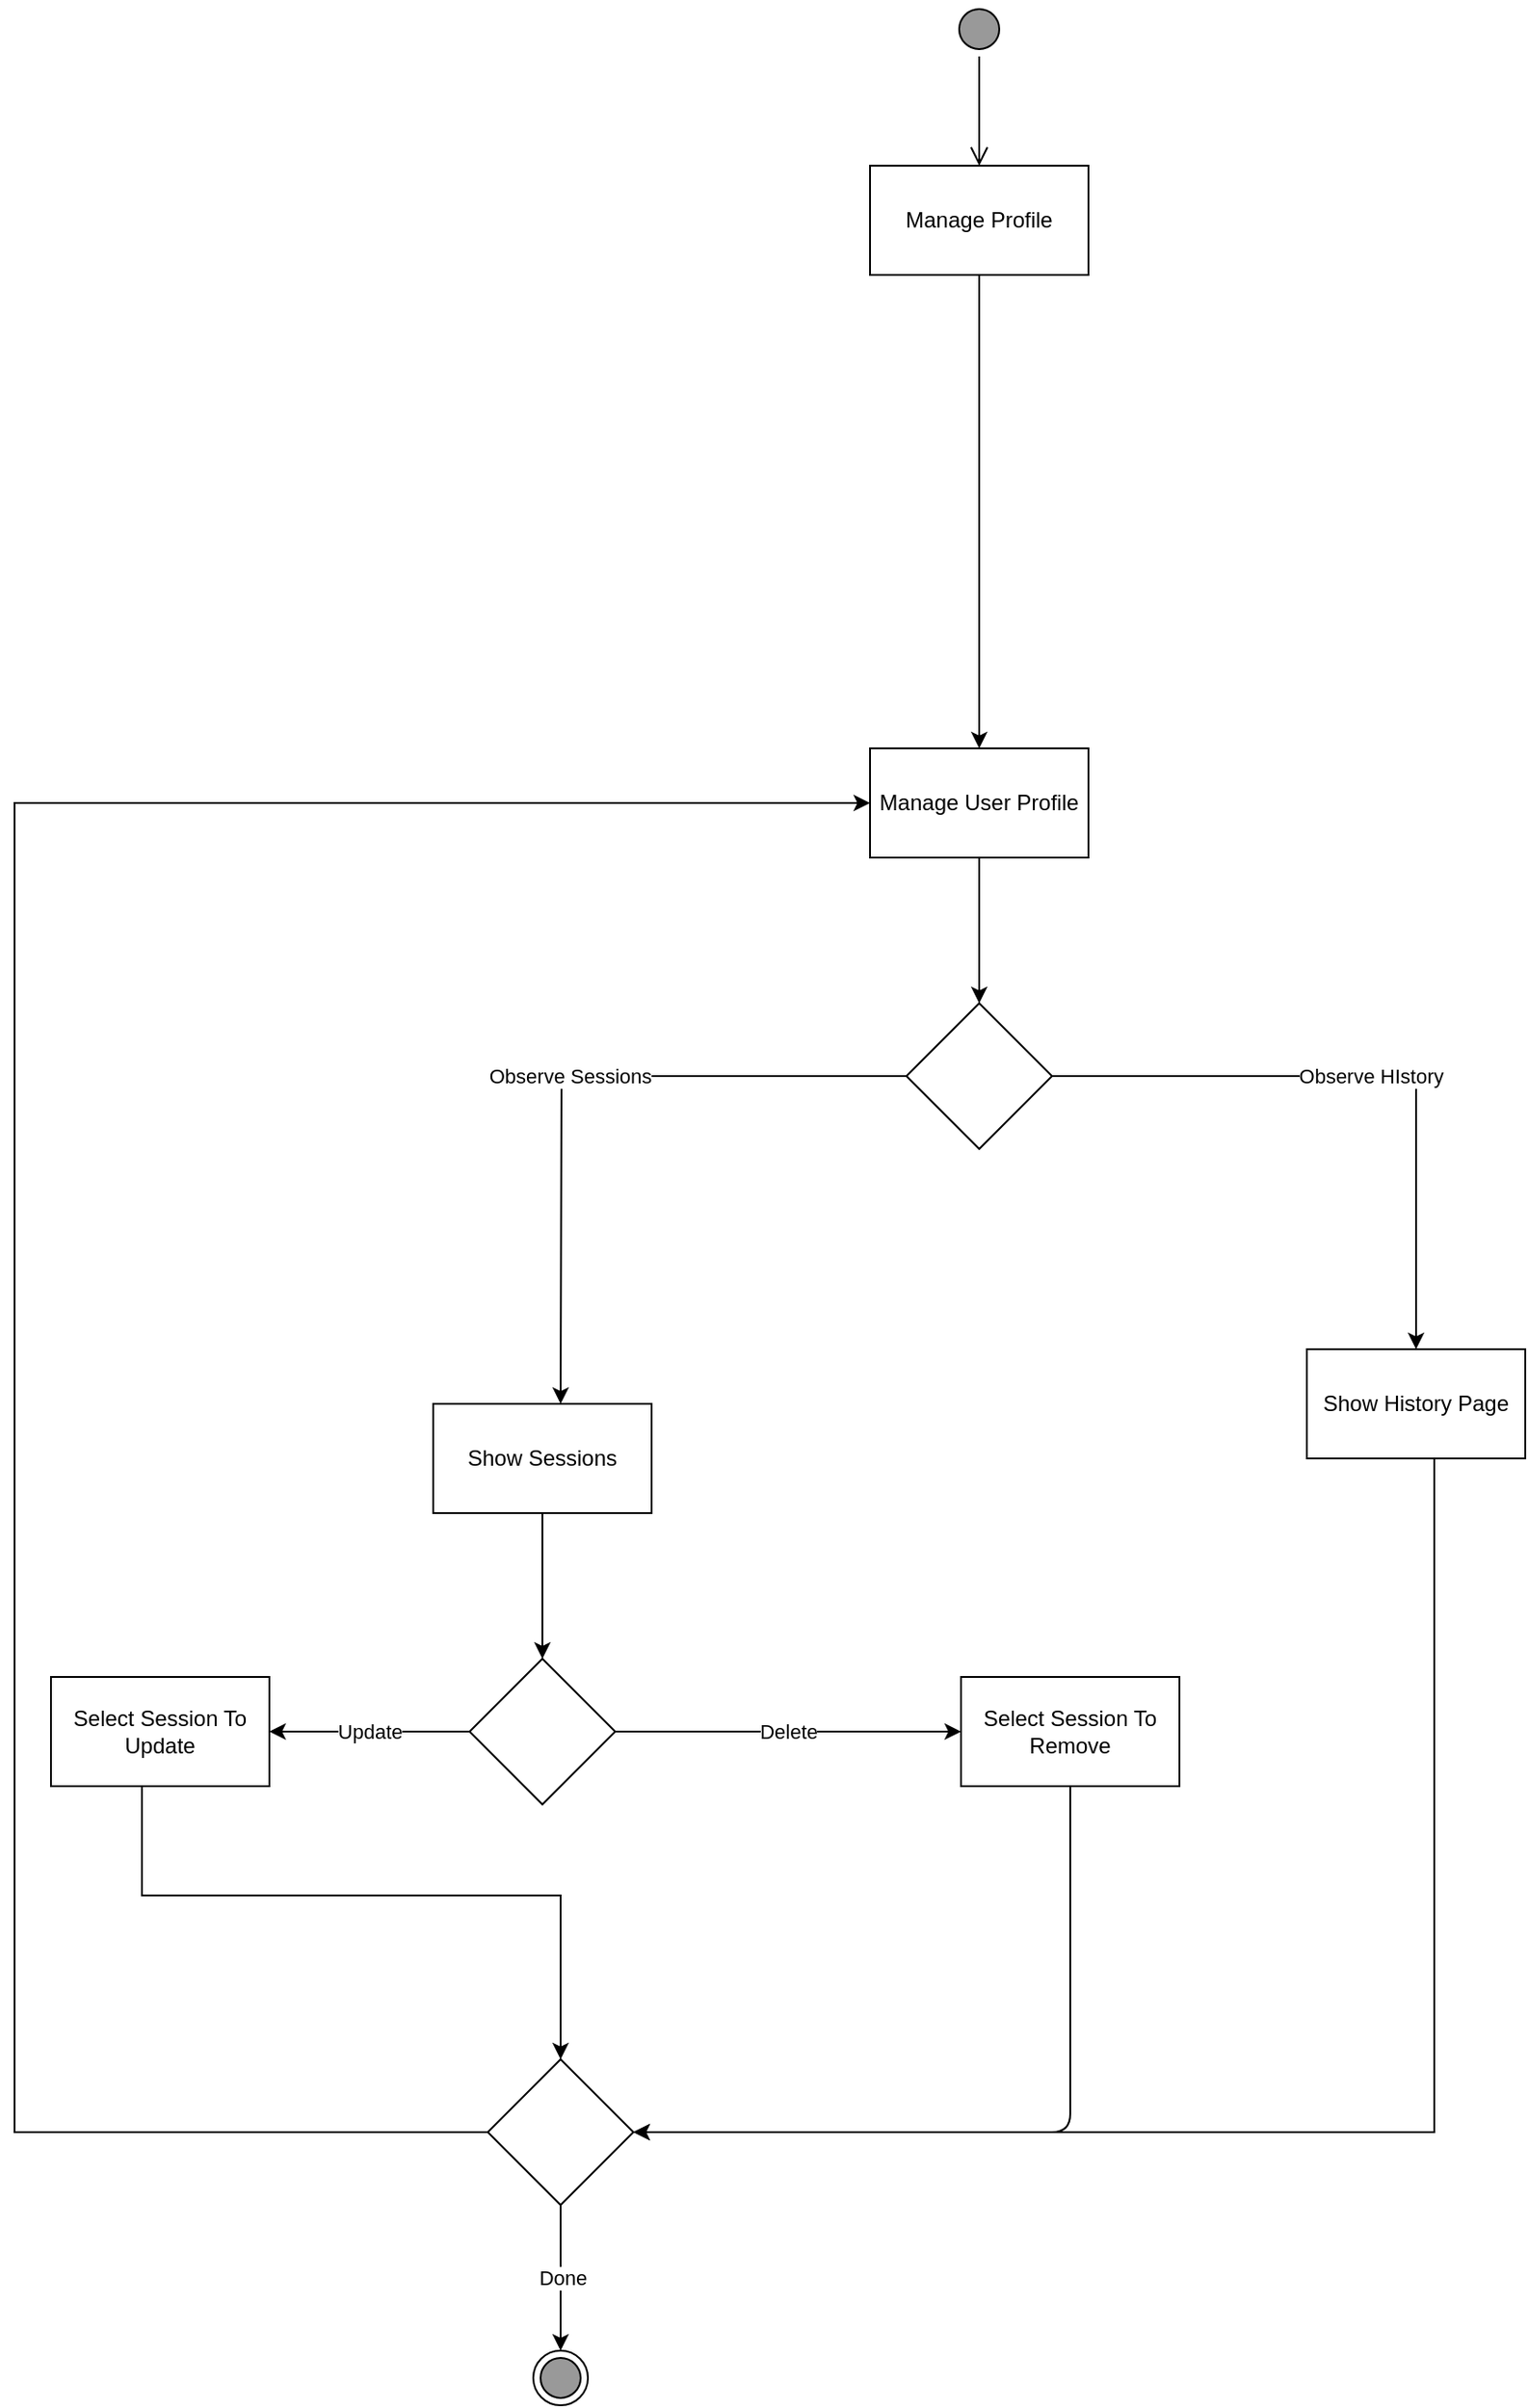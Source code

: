 <mxfile version="10.6.1" type="github"><diagram id="QnCQWVlDdWSKHsGP9Tgp" name="Page-1"><mxGraphModel dx="1768" dy="616" grid="1" gridSize="10" guides="1" tooltips="1" connect="1" arrows="1" fold="1" page="1" pageScale="1" pageWidth="850" pageHeight="1100" math="0" shadow="0"><root><mxCell id="0"/><mxCell id="1" parent="0"/><mxCell id="VaQc43ZDDaL9tK8Je1RA-1" value="Manage Profile" style="rounded=0;whiteSpace=wrap;html=1;" parent="1" vertex="1"><mxGeometry x="340" y="120" width="120" height="60" as="geometry"/></mxCell><mxCell id="VaQc43ZDDaL9tK8Je1RA-8" value="" style="edgeStyle=orthogonalEdgeStyle;rounded=0;orthogonalLoop=1;jettySize=auto;html=1;exitX=0.75;exitY=1;exitDx=0;exitDy=0;entryX=0.5;entryY=0;entryDx=0;entryDy=0;" parent="1" source="VaQc43ZDDaL9tK8Je1RA-1" target="VaQc43ZDDaL9tK8Je1RA-15" edge="1"><mxGeometry relative="1" as="geometry"><mxPoint x="440" y="290" as="sourcePoint"/><mxPoint x="410" y="430" as="targetPoint"/><Array as="points"><mxPoint x="400" y="180"/></Array></mxGeometry></mxCell><mxCell id="VaQc43ZDDaL9tK8Je1RA-27" value="" style="edgeStyle=orthogonalEdgeStyle;rounded=0;orthogonalLoop=1;jettySize=auto;html=1;" parent="1" source="VaQc43ZDDaL9tK8Je1RA-15" edge="1"><mxGeometry relative="1" as="geometry"><mxPoint x="400" y="580" as="targetPoint"/></mxGeometry></mxCell><mxCell id="VaQc43ZDDaL9tK8Je1RA-15" value="Manage User Profile" style="rounded=0;whiteSpace=wrap;html=1;" parent="1" vertex="1"><mxGeometry x="340" y="440" width="120" height="60" as="geometry"/></mxCell><mxCell id="VaQc43ZDDaL9tK8Je1RA-30" value="Observe Sessions" style="edgeStyle=orthogonalEdgeStyle;rounded=0;orthogonalLoop=1;jettySize=auto;html=1;" parent="1" source="VaQc43ZDDaL9tK8Je1RA-28" edge="1"><mxGeometry relative="1" as="geometry"><mxPoint x="170" y="800" as="targetPoint"/></mxGeometry></mxCell><mxCell id="VaQc43ZDDaL9tK8Je1RA-32" value="Observe HIstory" style="edgeStyle=orthogonalEdgeStyle;rounded=0;orthogonalLoop=1;jettySize=auto;html=1;" parent="1" source="VaQc43ZDDaL9tK8Je1RA-28" target="VaQc43ZDDaL9tK8Je1RA-33" edge="1"><mxGeometry relative="1" as="geometry"><mxPoint x="640" y="800" as="targetPoint"/></mxGeometry></mxCell><mxCell id="VaQc43ZDDaL9tK8Je1RA-28" value="" style="rhombus;whiteSpace=wrap;html=1;" parent="1" vertex="1"><mxGeometry x="360" y="580" width="80" height="80" as="geometry"/></mxCell><mxCell id="VaQc43ZDDaL9tK8Je1RA-64" value="" style="edgeStyle=orthogonalEdgeStyle;rounded=0;orthogonalLoop=1;jettySize=auto;html=1;strokeColor=#000000;entryX=1;entryY=0.5;entryDx=0;entryDy=0;" parent="1" source="VaQc43ZDDaL9tK8Je1RA-33" target="VaQc43ZDDaL9tK8Je1RA-51" edge="1"><mxGeometry relative="1" as="geometry"><mxPoint x="640" y="910" as="targetPoint"/><Array as="points"><mxPoint x="650" y="1200"/></Array></mxGeometry></mxCell><mxCell id="VaQc43ZDDaL9tK8Je1RA-33" value="Show History Page" style="rounded=0;whiteSpace=wrap;html=1;" parent="1" vertex="1"><mxGeometry x="580" y="770" width="120" height="60" as="geometry"/></mxCell><mxCell id="VaQc43ZDDaL9tK8Je1RA-36" value="" style="edgeStyle=orthogonalEdgeStyle;rounded=0;orthogonalLoop=1;jettySize=auto;html=1;" parent="1" source="VaQc43ZDDaL9tK8Je1RA-34" edge="1"><mxGeometry relative="1" as="geometry"><mxPoint x="160" y="940" as="targetPoint"/></mxGeometry></mxCell><mxCell id="VaQc43ZDDaL9tK8Je1RA-34" value="Show Sessions" style="rounded=0;whiteSpace=wrap;html=1;" parent="1" vertex="1"><mxGeometry x="100" y="800" width="120" height="60" as="geometry"/></mxCell><mxCell id="VaQc43ZDDaL9tK8Je1RA-39" value="Update" style="edgeStyle=orthogonalEdgeStyle;rounded=0;orthogonalLoop=1;jettySize=auto;html=1;" parent="1" source="VaQc43ZDDaL9tK8Je1RA-37" target="VaQc43ZDDaL9tK8Je1RA-43" edge="1"><mxGeometry relative="1" as="geometry"><mxPoint x="-50" y="980" as="targetPoint"/></mxGeometry></mxCell><mxCell id="VaQc43ZDDaL9tK8Je1RA-41" value="Delete" style="edgeStyle=orthogonalEdgeStyle;rounded=0;orthogonalLoop=1;jettySize=auto;html=1;" parent="1" source="VaQc43ZDDaL9tK8Je1RA-37" target="VaQc43ZDDaL9tK8Je1RA-42" edge="1"><mxGeometry relative="1" as="geometry"><mxPoint x="450" y="980" as="targetPoint"/></mxGeometry></mxCell><mxCell id="VaQc43ZDDaL9tK8Je1RA-37" value="" style="rhombus;whiteSpace=wrap;html=1;" parent="1" vertex="1"><mxGeometry x="120" y="940" width="80" height="80" as="geometry"/></mxCell><mxCell id="VaQc43ZDDaL9tK8Je1RA-42" value="Select Session To Remove" style="rounded=0;whiteSpace=wrap;html=1;" parent="1" vertex="1"><mxGeometry x="390" y="950" width="120" height="60" as="geometry"/></mxCell><mxCell id="VaQc43ZDDaL9tK8Je1RA-66" value="" style="edgeStyle=orthogonalEdgeStyle;rounded=0;orthogonalLoop=1;jettySize=auto;html=1;strokeColor=#000000;entryX=0.5;entryY=0;entryDx=0;entryDy=0;" parent="1" source="VaQc43ZDDaL9tK8Je1RA-43" target="VaQc43ZDDaL9tK8Je1RA-51" edge="1"><mxGeometry relative="1" as="geometry"><mxPoint x="-50" y="1090" as="targetPoint"/><Array as="points"><mxPoint x="-60" y="1070"/><mxPoint x="170" y="1070"/></Array></mxGeometry></mxCell><mxCell id="VaQc43ZDDaL9tK8Je1RA-43" value="Select Session To Update" style="rounded=0;whiteSpace=wrap;html=1;" parent="1" vertex="1"><mxGeometry x="-110" y="950" width="120" height="60" as="geometry"/></mxCell><mxCell id="VaQc43ZDDaL9tK8Je1RA-50" value="" style="endArrow=classic;html=1;exitX=0.5;exitY=1;exitDx=0;exitDy=0;" parent="1" source="VaQc43ZDDaL9tK8Je1RA-42" target="VaQc43ZDDaL9tK8Je1RA-51" edge="1"><mxGeometry width="50" height="50" relative="1" as="geometry"><mxPoint x="-110" y="1280" as="sourcePoint"/><mxPoint x="230" y="1200" as="targetPoint"/><Array as="points"><mxPoint x="450" y="1200"/></Array></mxGeometry></mxCell><mxCell id="VaQc43ZDDaL9tK8Je1RA-57" value="Done" style="edgeStyle=orthogonalEdgeStyle;rounded=0;orthogonalLoop=1;jettySize=auto;html=1;strokeColor=#000000;" parent="1" source="VaQc43ZDDaL9tK8Je1RA-51" edge="1"><mxGeometry relative="1" as="geometry"><mxPoint x="170" y="1320" as="targetPoint"/></mxGeometry></mxCell><mxCell id="VaQc43ZDDaL9tK8Je1RA-68" value="" style="edgeStyle=orthogonalEdgeStyle;rounded=0;orthogonalLoop=1;jettySize=auto;html=1;strokeColor=#000000;entryX=0;entryY=0.5;entryDx=0;entryDy=0;" parent="1" source="VaQc43ZDDaL9tK8Je1RA-51" target="VaQc43ZDDaL9tK8Je1RA-15" edge="1"><mxGeometry relative="1" as="geometry"><mxPoint x="-120" y="1000" as="targetPoint"/><Array as="points"><mxPoint x="-130" y="1200"/><mxPoint x="-130" y="470"/></Array></mxGeometry></mxCell><mxCell id="VaQc43ZDDaL9tK8Je1RA-51" value="" style="rhombus;whiteSpace=wrap;html=1;" parent="1" vertex="1"><mxGeometry x="130" y="1160" width="80" height="80" as="geometry"/></mxCell><mxCell id="VaQc43ZDDaL9tK8Je1RA-54" value="" style="ellipse;html=1;shape=startState;fillColor=#999999;strokeColor=#000000;" parent="1" vertex="1"><mxGeometry x="385" y="30" width="30" height="30" as="geometry"/></mxCell><mxCell id="VaQc43ZDDaL9tK8Je1RA-55" value="" style="edgeStyle=orthogonalEdgeStyle;html=1;verticalAlign=bottom;endArrow=open;endSize=8;entryX=0.5;entryY=0;entryDx=0;entryDy=0;strokeColor=#000000;" parent="1" source="VaQc43ZDDaL9tK8Je1RA-54" target="VaQc43ZDDaL9tK8Je1RA-1" edge="1"><mxGeometry relative="1" as="geometry"><mxPoint x="-135" y="395" as="targetPoint"/></mxGeometry></mxCell><mxCell id="VaQc43ZDDaL9tK8Je1RA-58" value="" style="ellipse;html=1;shape=endState;fillColor=#999999;strokeColor=#000000;" parent="1" vertex="1"><mxGeometry x="155" y="1320" width="30" height="30" as="geometry"/></mxCell></root></mxGraphModel></diagram></mxfile>